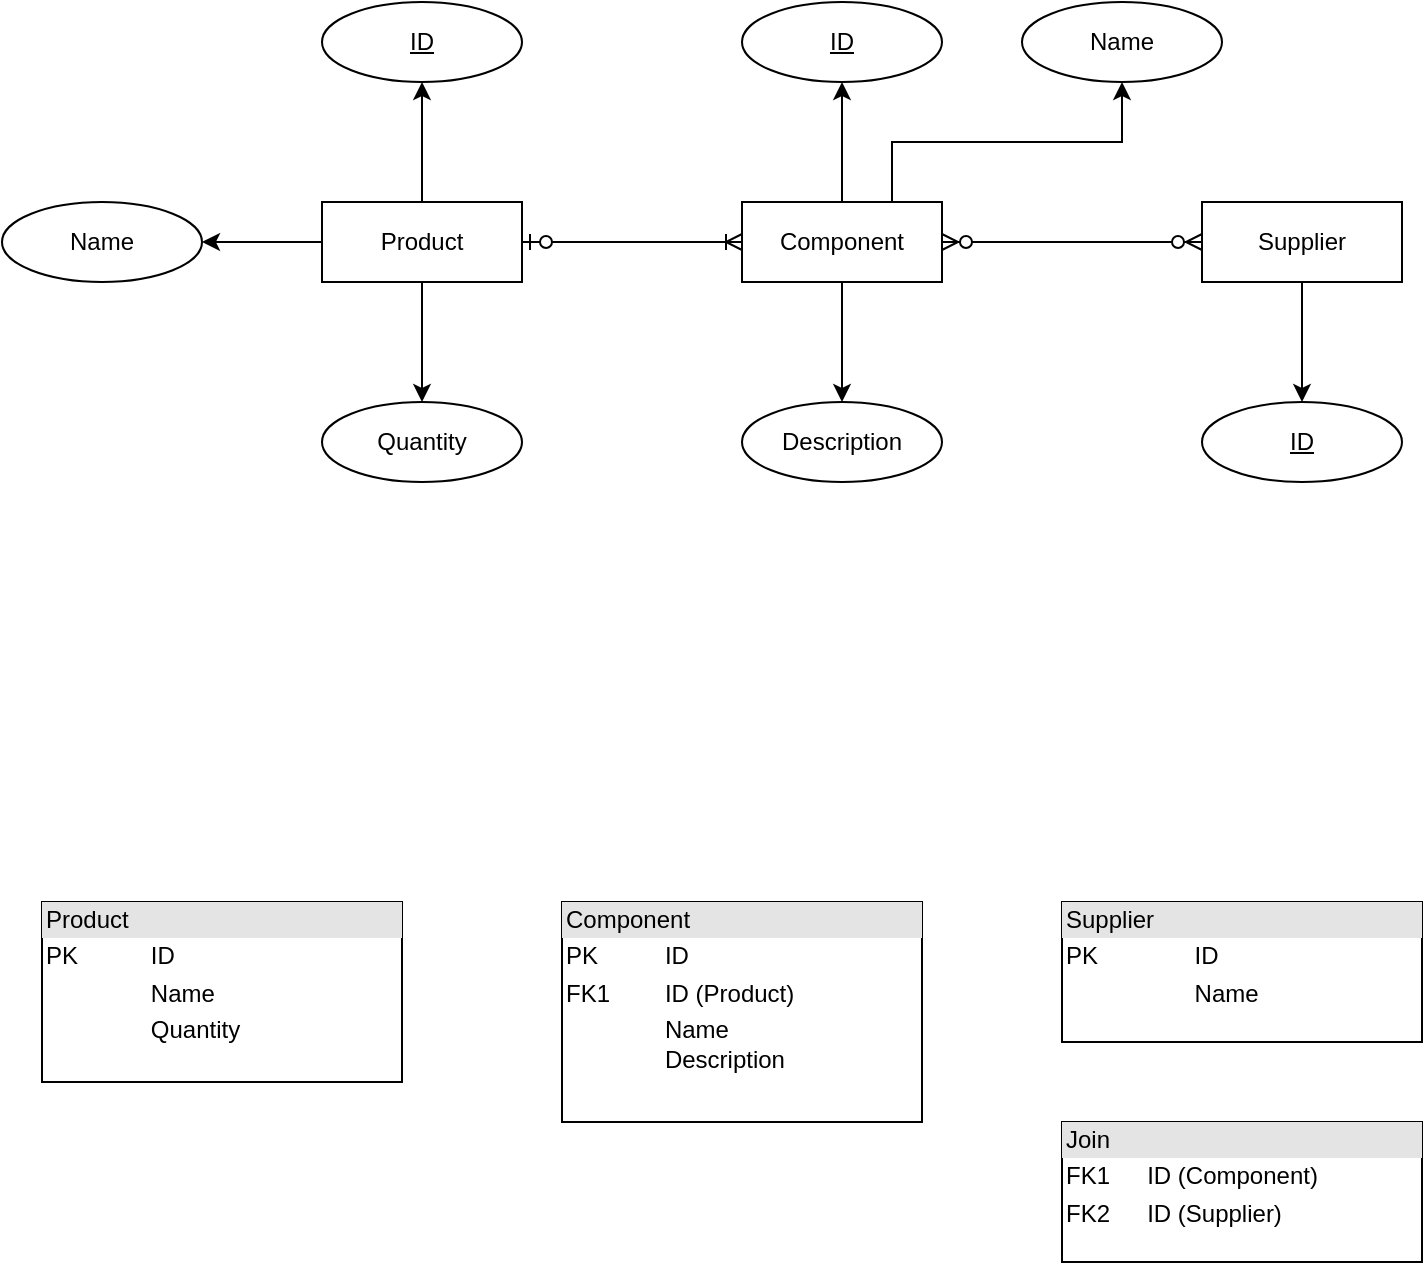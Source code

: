 <mxfile version="22.1.5" type="github">
  <diagram name="Page-1" id="YEE1dYvo02h8DHqpAgX5">
    <mxGraphModel dx="1002" dy="569" grid="1" gridSize="10" guides="1" tooltips="1" connect="1" arrows="1" fold="1" page="1" pageScale="1" pageWidth="850" pageHeight="1100" math="0" shadow="0">
      <root>
        <mxCell id="0" />
        <mxCell id="1" parent="0" />
        <mxCell id="mov2XXkEbCFYCPUV6W04-3" value="" style="edgeStyle=orthogonalEdgeStyle;rounded=0;orthogonalLoop=1;jettySize=auto;html=1;" parent="1" source="mov2XXkEbCFYCPUV6W04-1" target="mov2XXkEbCFYCPUV6W04-2" edge="1">
          <mxGeometry relative="1" as="geometry" />
        </mxCell>
        <mxCell id="mov2XXkEbCFYCPUV6W04-5" value="" style="edgeStyle=orthogonalEdgeStyle;rounded=0;orthogonalLoop=1;jettySize=auto;html=1;" parent="1" source="mov2XXkEbCFYCPUV6W04-1" target="mov2XXkEbCFYCPUV6W04-4" edge="1">
          <mxGeometry relative="1" as="geometry" />
        </mxCell>
        <mxCell id="mov2XXkEbCFYCPUV6W04-7" value="" style="edgeStyle=orthogonalEdgeStyle;rounded=0;orthogonalLoop=1;jettySize=auto;html=1;" parent="1" source="mov2XXkEbCFYCPUV6W04-1" target="mov2XXkEbCFYCPUV6W04-6" edge="1">
          <mxGeometry relative="1" as="geometry" />
        </mxCell>
        <mxCell id="mov2XXkEbCFYCPUV6W04-1" value="Product" style="whiteSpace=wrap;html=1;align=center;" parent="1" vertex="1">
          <mxGeometry x="190" y="260" width="100" height="40" as="geometry" />
        </mxCell>
        <mxCell id="mov2XXkEbCFYCPUV6W04-2" value="ID" style="ellipse;whiteSpace=wrap;html=1;align=center;fontStyle=4;" parent="1" vertex="1">
          <mxGeometry x="190" y="160" width="100" height="40" as="geometry" />
        </mxCell>
        <mxCell id="mov2XXkEbCFYCPUV6W04-4" value="Name" style="ellipse;whiteSpace=wrap;html=1;align=center;" parent="1" vertex="1">
          <mxGeometry x="30" y="260" width="100" height="40" as="geometry" />
        </mxCell>
        <mxCell id="mov2XXkEbCFYCPUV6W04-6" value="Quantity" style="ellipse;whiteSpace=wrap;html=1;align=center;" parent="1" vertex="1">
          <mxGeometry x="190" y="360" width="100" height="40" as="geometry" />
        </mxCell>
        <mxCell id="mov2XXkEbCFYCPUV6W04-10" value="" style="edgeStyle=orthogonalEdgeStyle;rounded=0;orthogonalLoop=1;jettySize=auto;html=1;" parent="1" source="mov2XXkEbCFYCPUV6W04-8" target="mov2XXkEbCFYCPUV6W04-9" edge="1">
          <mxGeometry relative="1" as="geometry" />
        </mxCell>
        <mxCell id="mov2XXkEbCFYCPUV6W04-26" style="edgeStyle=orthogonalEdgeStyle;rounded=0;orthogonalLoop=1;jettySize=auto;html=1;exitX=0.75;exitY=0;exitDx=0;exitDy=0;entryX=0.5;entryY=1;entryDx=0;entryDy=0;" parent="1" source="mov2XXkEbCFYCPUV6W04-8" target="mov2XXkEbCFYCPUV6W04-11" edge="1">
          <mxGeometry relative="1" as="geometry" />
        </mxCell>
        <mxCell id="mov2XXkEbCFYCPUV6W04-27" value="" style="edgeStyle=orthogonalEdgeStyle;rounded=0;orthogonalLoop=1;jettySize=auto;html=1;" parent="1" source="mov2XXkEbCFYCPUV6W04-8" target="mov2XXkEbCFYCPUV6W04-13" edge="1">
          <mxGeometry relative="1" as="geometry" />
        </mxCell>
        <mxCell id="mov2XXkEbCFYCPUV6W04-8" value="Component" style="whiteSpace=wrap;html=1;align=center;" parent="1" vertex="1">
          <mxGeometry x="400" y="260" width="100" height="40" as="geometry" />
        </mxCell>
        <mxCell id="mov2XXkEbCFYCPUV6W04-9" value="ID" style="ellipse;whiteSpace=wrap;html=1;align=center;fontStyle=4;" parent="1" vertex="1">
          <mxGeometry x="400" y="160" width="100" height="40" as="geometry" />
        </mxCell>
        <mxCell id="mov2XXkEbCFYCPUV6W04-11" value="Name" style="ellipse;whiteSpace=wrap;html=1;align=center;" parent="1" vertex="1">
          <mxGeometry x="540" y="160" width="100" height="40" as="geometry" />
        </mxCell>
        <mxCell id="mov2XXkEbCFYCPUV6W04-13" value="Description" style="ellipse;whiteSpace=wrap;html=1;align=center;" parent="1" vertex="1">
          <mxGeometry x="400" y="360" width="100" height="40" as="geometry" />
        </mxCell>
        <mxCell id="mov2XXkEbCFYCPUV6W04-23" value="" style="edgeStyle=entityRelationEdgeStyle;fontSize=12;html=1;endArrow=ERoneToMany;startArrow=ERzeroToOne;rounded=0;entryX=0;entryY=0.5;entryDx=0;entryDy=0;exitX=1;exitY=0.5;exitDx=0;exitDy=0;" parent="1" source="mov2XXkEbCFYCPUV6W04-1" target="mov2XXkEbCFYCPUV6W04-8" edge="1">
          <mxGeometry width="100" height="100" relative="1" as="geometry">
            <mxPoint x="340" y="430" as="sourcePoint" />
            <mxPoint x="440" y="330" as="targetPoint" />
          </mxGeometry>
        </mxCell>
        <mxCell id="2-CwJPMLNjf4FZ2v8EXY-2" value="" style="edgeStyle=orthogonalEdgeStyle;rounded=0;orthogonalLoop=1;jettySize=auto;html=1;" edge="1" parent="1" source="mov2XXkEbCFYCPUV6W04-24" target="2-CwJPMLNjf4FZ2v8EXY-1">
          <mxGeometry relative="1" as="geometry" />
        </mxCell>
        <mxCell id="mov2XXkEbCFYCPUV6W04-24" value="Supplier" style="whiteSpace=wrap;html=1;align=center;" parent="1" vertex="1">
          <mxGeometry x="630" y="260" width="100" height="40" as="geometry" />
        </mxCell>
        <mxCell id="mov2XXkEbCFYCPUV6W04-25" value="" style="edgeStyle=entityRelationEdgeStyle;fontSize=12;html=1;endArrow=ERzeroToMany;endFill=1;startArrow=ERzeroToMany;rounded=0;entryX=0;entryY=0.5;entryDx=0;entryDy=0;exitX=1;exitY=0.5;exitDx=0;exitDy=0;" parent="1" source="mov2XXkEbCFYCPUV6W04-8" target="mov2XXkEbCFYCPUV6W04-24" edge="1">
          <mxGeometry width="100" height="100" relative="1" as="geometry">
            <mxPoint x="450" y="340" as="sourcePoint" />
            <mxPoint x="610" y="450" as="targetPoint" />
            <Array as="points">
              <mxPoint x="480" y="360" />
              <mxPoint x="490" y="360" />
              <mxPoint x="500" y="380" />
            </Array>
          </mxGeometry>
        </mxCell>
        <mxCell id="2-CwJPMLNjf4FZ2v8EXY-1" value="&lt;u&gt;ID&lt;/u&gt;" style="ellipse;whiteSpace=wrap;html=1;align=center;" vertex="1" parent="1">
          <mxGeometry x="630" y="360" width="100" height="40" as="geometry" />
        </mxCell>
        <mxCell id="2-CwJPMLNjf4FZ2v8EXY-3" value="&lt;div data-darkreader-inline-bgcolor=&quot;&quot; data-darkreader-inline-bgimage=&quot;&quot; style=&quot;box-sizing: border-box; width: 100%; background: rgb(228, 228, 228); padding: 2px; --darkreader-inline-bgimage: initial; --darkreader-inline-bgcolor: #272b2c;&quot;&gt;Product&lt;/div&gt;&lt;table style=&quot;width:100%;font-size:1em;&quot; cellpadding=&quot;2&quot; cellspacing=&quot;0&quot;&gt;&lt;tbody&gt;&lt;tr&gt;&lt;td&gt;PK&lt;/td&gt;&lt;td&gt;ID&lt;/td&gt;&lt;/tr&gt;&lt;tr&gt;&lt;td&gt;&lt;br&gt;&lt;/td&gt;&lt;td&gt;Name&lt;/td&gt;&lt;/tr&gt;&lt;tr&gt;&lt;td&gt;&lt;/td&gt;&lt;td&gt;Quantity&lt;/td&gt;&lt;/tr&gt;&lt;/tbody&gt;&lt;/table&gt;" style="verticalAlign=top;align=left;overflow=fill;html=1;whiteSpace=wrap;" vertex="1" parent="1">
          <mxGeometry x="50" y="610" width="180" height="90" as="geometry" />
        </mxCell>
        <mxCell id="2-CwJPMLNjf4FZ2v8EXY-4" value="&lt;div data-darkreader-inline-bgcolor=&quot;&quot; data-darkreader-inline-bgimage=&quot;&quot; style=&quot;box-sizing: border-box; width: 100%; background: rgb(228, 228, 228); padding: 2px; --darkreader-inline-bgimage: initial; --darkreader-inline-bgcolor: #272b2c;&quot;&gt;Component&lt;/div&gt;&lt;table style=&quot;width:100%;font-size:1em;&quot; cellpadding=&quot;2&quot; cellspacing=&quot;0&quot;&gt;&lt;tbody&gt;&lt;tr&gt;&lt;td&gt;PK&lt;/td&gt;&lt;td&gt;ID&lt;/td&gt;&lt;/tr&gt;&lt;tr&gt;&lt;td&gt;FK1&lt;/td&gt;&lt;td&gt;ID (Product)&lt;/td&gt;&lt;/tr&gt;&lt;tr&gt;&lt;td&gt;&lt;br&gt;&lt;br&gt;&lt;/td&gt;&lt;td&gt;Name&lt;br&gt;Description&lt;/td&gt;&lt;/tr&gt;&lt;/tbody&gt;&lt;/table&gt;" style="verticalAlign=top;align=left;overflow=fill;html=1;whiteSpace=wrap;" vertex="1" parent="1">
          <mxGeometry x="310" y="610" width="180" height="110" as="geometry" />
        </mxCell>
        <mxCell id="2-CwJPMLNjf4FZ2v8EXY-5" value="&lt;div data-darkreader-inline-bgcolor=&quot;&quot; data-darkreader-inline-bgimage=&quot;&quot; style=&quot;box-sizing: border-box; width: 100%; background: rgb(228, 228, 228); padding: 2px; --darkreader-inline-bgimage: initial; --darkreader-inline-bgcolor: #272b2c;&quot;&gt;Supplier&lt;/div&gt;&lt;table style=&quot;width:100%;font-size:1em;&quot; cellpadding=&quot;2&quot; cellspacing=&quot;0&quot;&gt;&lt;tbody&gt;&lt;tr&gt;&lt;td&gt;PK&lt;/td&gt;&lt;td&gt;ID&lt;/td&gt;&lt;/tr&gt;&lt;tr&gt;&lt;td&gt;&lt;br&gt;&lt;/td&gt;&lt;td&gt;Name&lt;/td&gt;&lt;/tr&gt;&lt;tr&gt;&lt;td&gt;&lt;/td&gt;&lt;td&gt;&lt;br&gt;&lt;/td&gt;&lt;/tr&gt;&lt;/tbody&gt;&lt;/table&gt;" style="verticalAlign=top;align=left;overflow=fill;html=1;whiteSpace=wrap;" vertex="1" parent="1">
          <mxGeometry x="560" y="610" width="180" height="70" as="geometry" />
        </mxCell>
        <mxCell id="2-CwJPMLNjf4FZ2v8EXY-6" value="&lt;div data-darkreader-inline-bgcolor=&quot;&quot; data-darkreader-inline-bgimage=&quot;&quot; style=&quot;box-sizing: border-box; width: 100%; background: rgb(228, 228, 228); padding: 2px; --darkreader-inline-bgimage: initial; --darkreader-inline-bgcolor: #272b2c;&quot;&gt;Join&lt;/div&gt;&lt;table style=&quot;width:100%;font-size:1em;&quot; cellpadding=&quot;2&quot; cellspacing=&quot;0&quot;&gt;&lt;tbody&gt;&lt;tr&gt;&lt;td&gt;FK1&lt;/td&gt;&lt;td&gt;ID (Component)&lt;/td&gt;&lt;/tr&gt;&lt;tr&gt;&lt;td&gt;FK2&lt;/td&gt;&lt;td&gt;ID (Supplier)&lt;/td&gt;&lt;/tr&gt;&lt;tr&gt;&lt;td&gt;&lt;/td&gt;&lt;td&gt;&lt;br&gt;&lt;/td&gt;&lt;/tr&gt;&lt;/tbody&gt;&lt;/table&gt;" style="verticalAlign=top;align=left;overflow=fill;html=1;whiteSpace=wrap;" vertex="1" parent="1">
          <mxGeometry x="560" y="720" width="180" height="70" as="geometry" />
        </mxCell>
      </root>
    </mxGraphModel>
  </diagram>
</mxfile>
